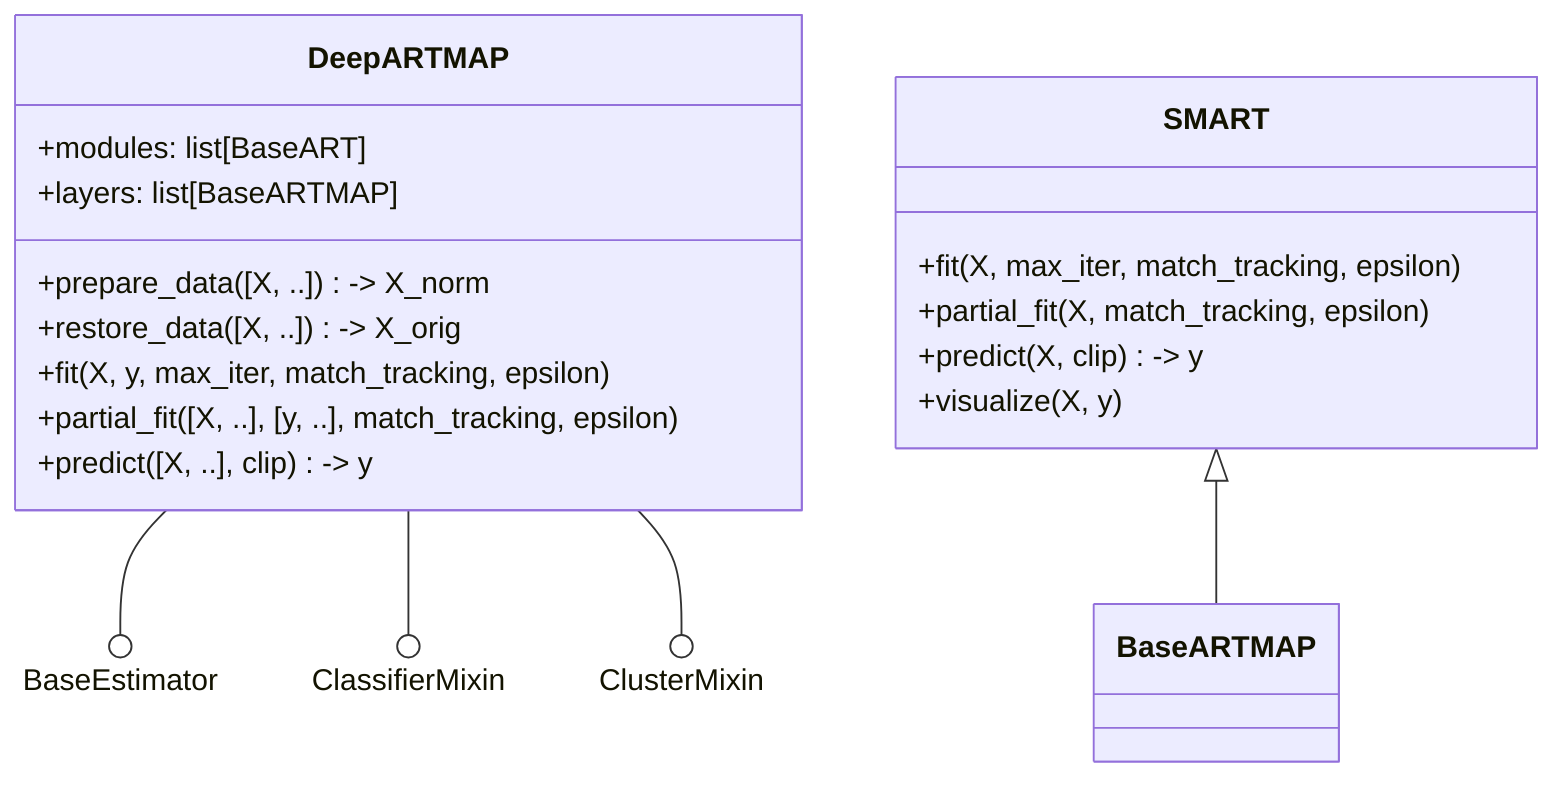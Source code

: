 classDiagram

  class DeepARTMAP {
    +modules: list[BaseART]
    +layers: list[BaseARTMAP]

    +prepare_data([X, ..]) -> X_norm
    +restore_data([X, ..]) -> X_orig
    +fit(X, y, max_iter, match_tracking, epsilon)
    +partial_fit([X, ..], [y, ..], match_tracking, epsilon)
    +predict([X, ..], clip) -> y
  }
  class SMART {
    +fit(X, max_iter, match_tracking, epsilon)
    +partial_fit(X, match_tracking, epsilon)
    +predict(X, clip) -> y
    +visualize(X, y)
  }



  DeepARTMAP --() BaseEstimator
  DeepARTMAP --() ClassifierMixin
  DeepARTMAP --() ClusterMixin
  SMART <|-- BaseARTMAP